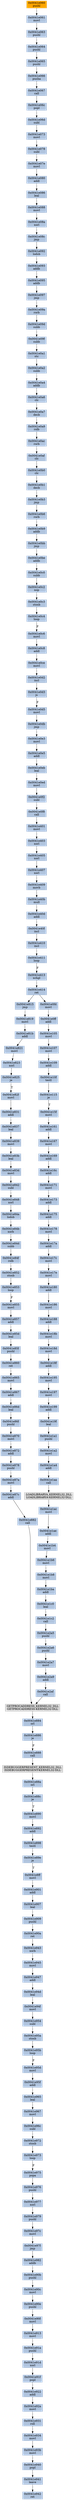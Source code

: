 strict digraph G {
	graph [bgcolor=transparent,
		name=G
	];
	node [color=lightsteelblue,
		fillcolor=lightsteelblue,
		shape=rectangle,
		style=filled
	];
	"0x0041e973"	[label="0x0041e973
loop"];
	"0x0041e975"	[label="0x0041e975
popa"];
	"0x0041e973" -> "0x0041e975"	[color="#000000",
		label=F];
	"0x0041e1b8"	[label="0x0041e1b8
movl"];
	"0x0041e1ba"	[label="0x0041e1ba
addl"];
	"0x0041e1b8" -> "0x0041e1ba"	[color="#000000"];
	"0x0041e0a4"	[label="0x0041e0a4
addb"];
	"0x0041e0a6"	[label="0x0041e0a6
clc"];
	"0x0041e0a4" -> "0x0041e0a6"	[color="#000000"];
	"0x0041e2a5"	[label="0x0041e2a5
pushl"];
	"0x0041e2a6"	[label="0x0041e2a6
pushl"];
	"0x0041e2a5" -> "0x0041e2a6"	[color="#000000"];
	"0x0041e941"	[label="0x0041e941
leave"];
	"0x0041e942"	[label="0x0041e942
ret"];
	"0x0041e941" -> "0x0041e942"	[color="#000000"];
	"0x0041e947"	[label="0x0041e947
addl"];
	"0x0041e94d"	[label="0x0041e94d
leal"];
	"0x0041e947" -> "0x0041e94d"	[color="#000000"];
	"0x0041e18b"	[label="0x0041e18b
movl"];
	"0x0041e18d"	[label="0x0041e18d
movl"];
	"0x0041e18b" -> "0x0041e18d"	[color="#000000"];
	"0x0041e1a1"	[label="0x0041e1a1
pushl"];
	"0x0041e1a2"	[label="0x0041e1a2
movl"];
	"0x0041e1a1" -> "0x0041e1a2"	[color="#000000"];
	"0x0041e15f"	[label="0x0041e15f
movl"];
	"0x0041e161"	[label="0x0041e161
addl"];
	"0x0041e15f" -> "0x0041e161"	[color="#000000"];
	"0x0041e1a4"	[label="0x0041e1a4
addl"];
	"0x0041e1a2" -> "0x0041e1a4"	[color="#000000"];
	"0x0041e839"	[label="0x0041e839
movl"];
	"0x0041e83b"	[label="0x0041e83b
leal"];
	"0x0041e839" -> "0x0041e83b"	[color="#000000"];
	"0x0041e815"	[label="0x0041e815
jmp"];
	"0x0041e819"	[label="0x0041e819
movl"];
	"0x0041e815" -> "0x0041e819"	[color="#000000"];
	GETPROCADDRESS_KERNEL32_DLL	[color=lightgrey,
		fillcolor=lightgrey,
		label="GETPROCADDRESS_KERNEL32_DLL
GETPROCADDRESS-KERNEL32-DLL"];
	"0x0041e884"	[label="0x0041e884
orl"];
	GETPROCADDRESS_KERNEL32_DLL -> "0x0041e884"	[color="#000000"];
	"0x0041e954"	[label="0x0041e954
subl"];
	"0x0041e95a"	[label="0x0041e95a
stosb"];
	"0x0041e954" -> "0x0041e95a"	[color="#000000"];
	"0x0041e0a2"	[label="0x0041e0a2
subb"];
	"0x0041e0a2" -> "0x0041e0a4"	[color="#000000"];
	"0x0041e1c2"	[label="0x0041e1c2
call"];
	"0x0041e1c2" -> "0x0041e2a5"	[color="#000000"];
	"0x0041e0d2"	[label="0x0041e0d2
incl"];
	"0x0041e0d3"	[label="0x0041e0d3
js"];
	"0x0041e0d2" -> "0x0041e0d3"	[color="#000000"];
	"0x0041e0b9"	[label="0x0041e0b9
addb"];
	"0x0041e0bb"	[label="0x0041e0bb
jmp"];
	"0x0041e0b9" -> "0x0041e0bb"	[color="#000000"];
	"0x0041e0f8"	[label="0x0041e0f8
call"];
	"0x0041e401"	[label="0x0041e401
movl"];
	"0x0041e0f8" -> "0x0041e401"	[color="#000000"];
	"0x0041e831"	[label="0x0041e831
addl"];
	"0x0041e837"	[label="0x0041e837
leal"];
	"0x0041e831" -> "0x0041e837"	[color="#000000"];
	"0x0041e898"	[label="0x0041e898
testl"];
	"0x0041e89e"	[label="0x0041e89e
je"];
	"0x0041e898" -> "0x0041e89e"	[color="#000000"];
	"0x0041e931"	[label="0x0041e931
roll"];
	"0x0041e934"	[label="0x0041e934
movl"];
	"0x0041e931" -> "0x0041e934"	[color="#000000"];
	"0x0041e180"	[label="0x0041e180
addl"];
	"0x0041e186"	[label="0x0041e186
movl"];
	"0x0041e180" -> "0x0041e186"	[color="#000000"];
	"0x0041e167"	[label="0x0041e167
movl"];
	"0x0041e161" -> "0x0041e167"	[color="#000000"];
	"0x0041e90e"	[label="0x0041e90e
pushl"];
	"0x0041e90f"	[label="0x0041e90f
movl"];
	"0x0041e90e" -> "0x0041e90f"	[color="#000000"];
	"0x0041e0c6"	[label="0x0041e0c6
movl"];
	"0x0041e0c8"	[label="0x0041e0c8
addl"];
	"0x0041e0c6" -> "0x0041e0c8"	[color="#000000"];
	"0x0041e901"	[label="0x0041e901
addl"];
	"0x0041e907"	[label="0x0041e907
leal"];
	"0x0041e901" -> "0x0041e907"	[color="#000000"];
	"0x0041e0be"	[label="0x0041e0be
addb"];
	"0x0041e0c0"	[label="0x0041e0c0
subb"];
	"0x0041e0be" -> "0x0041e0c0"	[color="#000000"];
	"0x0041e08a"	[label="0x0041e08a
xorl"];
	"0x0041e08c"	[label="0x0041e08c
jmp"];
	"0x0041e08a" -> "0x0041e08c"	[color="#000000"];
	"0x0041e837" -> "0x0041e839"	[color="#000000"];
	"0x0041e063"	[label="0x0041e063
pushl"];
	"0x0041e064"	[label="0x0041e064
pushl"];
	"0x0041e063" -> "0x0041e064"	[color="#000000"];
	"0x0041e086"	[label="0x0041e086
leal"];
	"0x0041e088"	[label="0x0041e088
movl"];
	"0x0041e086" -> "0x0041e088"	[color="#000000"];
	"0x0041e857"	[label="0x0041e857
addl"];
	"0x0041e85d"	[label="0x0041e85d
leal"];
	"0x0041e857" -> "0x0041e85d"	[color="#000000"];
	"0x0041e095"	[label="0x0041e095
addb"];
	"0x0041e097"	[label="0x0041e097
jmp"];
	"0x0041e095" -> "0x0041e097"	[color="#000000"];
	"0x0041e0fd"	[label="0x0041e0fd
movl"];
	"0x0041e0ff"	[label="0x0041e0ff
addl"];
	"0x0041e0fd" -> "0x0041e0ff"	[color="#000000"];
	"0x0041e195"	[label="0x0041e195
movl"];
	"0x0041e197"	[label="0x0041e197
movl"];
	"0x0041e195" -> "0x0041e197"	[color="#000000"];
	"0x0041e078"	[label="0x0041e078
subl"];
	"0x0041e07e"	[label="0x0041e07e
movl"];
	"0x0041e078" -> "0x0041e07e"	[color="#000000"];
	"0x0041e0a7"	[label="0x0041e0a7
decb"];
	"0x0041e0a6" -> "0x0041e0a7"	[color="#000000"];
	"0x0041e96c"	[label="0x0041e96c
subl"];
	"0x0041e972"	[label="0x0041e972
stosb"];
	"0x0041e96c" -> "0x0041e972"	[color="#000000"];
	"0x0041e943"	[label="0x0041e943
xorb"];
	"0x0041e945"	[label="0x0041e945
movl"];
	"0x0041e943" -> "0x0041e945"	[color="#000000"];
	"0x0041e065"	[label="0x0041e065
pushl"];
	"0x0041e066"	[label="0x0041e066
pusha"];
	"0x0041e065" -> "0x0041e066"	[color="#000000"];
	"0x0041e0db"	[label="0x0041e0db
jmp"];
	"0x0041e0e3"	[label="0x0041e0e3
movl"];
	"0x0041e0db" -> "0x0041e0e3"	[color="#000000"];
	"0x0041e823"	[label="0x0041e823
xorl"];
	"0x0041e825"	[label="0x0041e825
je"];
	"0x0041e823" -> "0x0041e825"	[color="#000000"];
	"0x0041e17c"	[label="0x0041e17c
movl"];
	"0x0041e17e"	[label="0x0041e17e
movl"];
	"0x0041e17c" -> "0x0041e17e"	[color="#000000"];
	"0x0041e853"	[label="0x0041e853
loop"];
	"0x0041e855"	[label="0x0041e855
movl"];
	"0x0041e853" -> "0x0041e855"	[color="#000000",
		label=F];
	"0x0041e87a"	[label="0x0041e87a
movl"];
	"0x0041e87c"	[label="0x0041e87c
addl"];
	"0x0041e87a" -> "0x0041e87c"	[color="#000000"];
	"0x0041e965"	[label="0x0041e965
leal"];
	"0x0041e967"	[label="0x0041e967
movl"];
	"0x0041e965" -> "0x0041e967"	[color="#000000"];
	"0x0041e976"	[label="0x0041e976
pushl"];
	"0x0041e975" -> "0x0041e976"	[color="#000000"];
	"0x0041e92a"	[label="0x0041e92a
movl"];
	"0x0041e92a" -> "0x0041e931"	[color="#000000"];
	"0x0041e2af"	[label="0x0041e2af
call"];
	"0x0041e2af" -> GETPROCADDRESS_KERNEL32_DLL	[color="#000000"];
	"0x0041e865"	[label="0x0041e865
movl"];
	"0x0041e867"	[label="0x0041e867
addl"];
	"0x0041e865" -> "0x0041e867"	[color="#000000"];
	"0x0041e1c0"	[label="0x0041e1c0
leal"];
	"0x0041e1ba" -> "0x0041e1c0"	[color="#000000"];
	"0x0041e95b"	[label="0x0041e95b
loop"];
	"0x0041e95d"	[label="0x0041e95d
movl"];
	"0x0041e95b" -> "0x0041e95d"	[color="#000000",
		label=F];
	"0x0041e40d"	[label="0x0041e40d
addl"];
	"0x0041e40f"	[label="0x0041e40f
incl"];
	"0x0041e40d" -> "0x0041e40f"	[color="#000000"];
	"0x0041e0c2"	[label="0x0041e0c2
nop"];
	"0x0041e0c0" -> "0x0041e0c2"	[color="#000000"];
	"0x0041e86d"	[label="0x0041e86d
leal"];
	"0x0041e86f"	[label="0x0041e86f
pushl"];
	"0x0041e86d" -> "0x0041e86f"	[color="#000000"];
	"0x0041e088" -> "0x0041e08a"	[color="#000000"];
	"0x0041e93b"	[label="0x0041e93b
movl"];
	"0x0041e934" -> "0x0041e93b"	[color="#000000"];
	"0x0041e95a" -> "0x0041e95b"	[color="#000000"];
	"0x0041e17e" -> "0x0041e180"	[color="#000000"];
	"0x0041e870"	[label="0x0041e870
movl"];
	"0x0041e872"	[label="0x0041e872
addl"];
	"0x0041e870" -> "0x0041e872"	[color="#000000"];
	"0x0041e1aa"	[label="0x0041e1aa
call"];
	LOADLIBRARYA_KERNEL32_DLL	[color=lightgrey,
		fillcolor=lightgrey,
		label="LOADLIBRARYA_KERNEL32_DLL
LOADLIBRARYA-KERNEL32-DLL"];
	"0x0041e1aa" -> LOADLIBRARYA_KERNEL32_DLL	[color="#000000"];
	"0x0041e178"	[label="0x0041e178
movl"];
	"0x0041e17a"	[label="0x0041e17a
addl"];
	"0x0041e178" -> "0x0041e17a"	[color="#000000"];
	"0x0041e080"	[label="0x0041e080
addl"];
	"0x0041e080" -> "0x0041e086"	[color="#000000"];
	"0x0041e882"	[label="0x0041e882
call"];
	"0x0041e882" -> GETPROCADDRESS_KERNEL32_DLL	[color="#000000"];
	"0x0041e878"	[label="0x0041e878
pushl"];
	"0x0041e872" -> "0x0041e878"	[color="#000000"];
	"0x0041e09f"	[label="0x0041e09f
subb"];
	"0x0041e0a1"	[label="0x0041e0a1
stc"];
	"0x0041e09f" -> "0x0041e0a1"	[color="#000000"];
	"0x0041e842"	[label="0x0041e842
subl"];
	"0x0041e848"	[label="0x0041e848
xorl"];
	"0x0041e842" -> "0x0041e848"	[color="#000000"];
	"0x0041e199"	[label="0x0041e199
addl"];
	"0x0041e19f"	[label="0x0041e19f
leal"];
	"0x0041e199" -> "0x0041e19f"	[color="#000000"];
	"0x0041e19f" -> "0x0041e1a1"	[color="#000000"];
	"0x0041e0a9"	[label="0x0041e0a9
rolb"];
	"0x0041e0a7" -> "0x0041e0a9"	[color="#000000"];
	"0x0041e84d"	[label="0x0041e84d
subb"];
	"0x0041e84f"	[label="0x0041e84f
rolb"];
	"0x0041e84d" -> "0x0041e84f"	[color="#000000"];
	"0x0041e91d"	[label="0x0041e91d
xorl"];
	"0x0041e91f"	[label="0x0041e91f
popl"];
	"0x0041e91d" -> "0x0041e91f"	[color="#000000"];
	"0x0041e91a"	[label="0x0041e91a
pushl"];
	"0x0041e91a" -> "0x0041e91d"	[color="#000000"];
	"0x0041e115"	[label="0x0041e115
je"];
	"0x0041e115" -> "0x0041e15f"	[color="#000000",
		label=T];
	"0x0041e8ff"	[label="0x0041e8ff
movl"];
	"0x0041e8ff" -> "0x0041e901"	[color="#000000"];
	"0x0041e175"	[label="0x0041e175
addl"];
	"0x0041e175" -> "0x0041e178"	[color="#000000"];
	"0x0041e413"	[label="0x0041e413
xchgl"];
	"0x0041e414"	[label="0x0041e414
ret"];
	"0x0041e413" -> "0x0041e414"	[color="#000000"];
	"0x0041e2a9"	[label="0x0041e2a9
addl"];
	"0x0041e2a9" -> "0x0041e2af"	[color="#000000"];
	"0x0041e0ce"	[label="0x0041e0ce
movl"];
	"0x0041e0ce" -> "0x0041e0d2"	[color="#000000"];
	"0x0041e84a"	[label="0x0041e84a
lodsb"];
	"0x0041e848" -> "0x0041e84a"	[color="#000000"];
	"0x0041e411"	[label="0x0041e411
loop"];
	"0x0041e411" -> "0x0041e413"	[color="#000000",
		label=F];
	"0x0041e1ac"	[label="0x0041e1ac
movl"];
	"0x0041e1ae"	[label="0x0041e1ae
addl"];
	"0x0041e1ac" -> "0x0041e1ae"	[color="#000000"];
	"0x0041e1b4"	[label="0x0041e1b4
movl"];
	"0x0041e1ae" -> "0x0041e1b4"	[color="#000000"];
	"0x0041e90c"	[label="0x0041e90c
movl"];
	"0x0041e90c" -> "0x0041e90e"	[color="#000000"];
	"0x0041e092"	[label="0x0041e092
lodsb"];
	"0x0041e093"	[label="0x0041e093
addb"];
	"0x0041e092" -> "0x0041e093"	[color="#000000"];
	"0x0041e886"	[label="0x0041e886
je"];
	"0x0041e884" -> "0x0041e886"	[color="#000000"];
	"0x0041e0d5"	[label="0x0041e0d5
movl"];
	"0x0041e0d5" -> "0x0041e0db"	[color="#000000"];
	"0x0041e169"	[label="0x0041e169
addl"];
	"0x0041e167" -> "0x0041e169"	[color="#000000"];
	"0x0041e89e" -> "0x0041e8ff"	[color="#000000",
		label=T];
	"0x0041e0e5"	[label="0x0041e0e5
addl"];
	"0x0041e0e3" -> "0x0041e0e5"	[color="#000000"];
	"0x0041e84b"	[label="0x0041e84b
xorb"];
	"0x0041e84b" -> "0x0041e84d"	[color="#000000"];
	"0x0041e409"	[label="0x0041e409
movb"];
	"0x0041e40b"	[label="0x0041e40b
mull"];
	"0x0041e409" -> "0x0041e40b"	[color="#000000"];
	"0x0041e073"	[label="0x0041e073
movl"];
	"0x0041e073" -> "0x0041e078"	[color="#000000"];
	"0x0041e060"	[color=lightgrey,
		fillcolor=orange,
		label="0x0041e060
pushl"];
	"0x0041e061"	[label="0x0041e061
movl"];
	"0x0041e060" -> "0x0041e061"	[color="#000000"];
	"0x0041e878" -> "0x0041e87a"	[color="#000000"];
	"0x0041e16c"	[label="0x0041e16c
addl"];
	"0x0041e171"	[label="0x0041e171
movl"];
	"0x0041e16c" -> "0x0041e171"	[color="#000000"];
	"0x0041e067"	[label="0x0041e067
call"];
	"0x0041e06c"	[label="0x0041e06c
popl"];
	"0x0041e067" -> "0x0041e06c"	[color="#000000"];
	"0x0041e188"	[label="0x0041e188
addl"];
	"0x0041e188" -> "0x0041e18b"	[color="#000000"];
	"0x0041e407"	[label="0x0041e407
xorl"];
	"0x0041e407" -> "0x0041e409"	[color="#000000"];
	"0x0041e84a" -> "0x0041e84b"	[color="#000000"];
	"0x0041e890"	[label="0x0041e890
movl"];
	"0x0041e892"	[label="0x0041e892
addl"];
	"0x0041e890" -> "0x0041e892"	[color="#000000"];
	"0x0041e888"	[label="0x0041e888
call"];
	ISDEBUGGERPRESENT_KERNEL32_DLL	[color=lightgrey,
		fillcolor=lightgrey,
		label="ISDEBUGGERPRESENT_KERNEL32_DLL
ISDEBUGGERPRESENT-KERNEL32-DLL"];
	"0x0041e888" -> ISDEBUGGERPRESENT_KERNEL32_DLL	[color="#000000"];
	"0x0041e867" -> "0x0041e86d"	[color="#000000"];
	"0x0041e10f"	[label="0x0041e10f
testl"];
	"0x0041e10f" -> "0x0041e115"	[color="#000000"];
	"0x0041e0eb"	[label="0x0041e0eb
leal"];
	"0x0041e0e5" -> "0x0041e0eb"	[color="#000000"];
	"0x0041e892" -> "0x0041e898"	[color="#000000"];
	"0x0041e0ed"	[label="0x0041e0ed
movl"];
	"0x0041e0eb" -> "0x0041e0ed"	[color="#000000"];
	"0x0041e88c"	[label="0x0041e88c
je"];
	"0x0041e88c" -> "0x0041e890"	[color="#000000",
		label=T];
	"0x0041e061" -> "0x0041e063"	[color="#000000"];
	"0x0041e06d"	[label="0x0041e06d
subl"];
	"0x0041e06c" -> "0x0041e06d"	[color="#000000"];
	"0x0041e81b"	[label="0x0041e81b
addl"];
	"0x0041e821"	[label="0x0041e821
movl"];
	"0x0041e81b" -> "0x0041e821"	[color="#000000"];
	"0x0041e093" -> "0x0041e095"	[color="#000000"];
	"0x0041e09a"	[label="0x0041e09a
rorb"];
	"0x0041e09d"	[label="0x0041e09d
subb"];
	"0x0041e09a" -> "0x0041e09d"	[color="#000000"];
	"0x0041e977"	[label="0x0041e977
xorl"];
	"0x0041e976" -> "0x0041e977"	[color="#000000"];
	"0x0041e94f"	[label="0x0041e94f
movl"];
	"0x0041e94d" -> "0x0041e94f"	[color="#000000"];
	"0x0041e821" -> "0x0041e823"	[color="#000000"];
	"0x0041e197" -> "0x0041e199"	[color="#000000"];
	"0x0041e17a" -> "0x0041e17c"	[color="#000000"];
	"0x0041e982"	[label="0x0041e982
addb"];
	"0x0041e90b"	[label="0x0041e90b
pushl"];
	"0x0041e982" -> "0x0041e90b"	[color="#000000"];
	"0x0041e09d" -> "0x0041e09f"	[color="#000000"];
	"0x0041e90b" -> "0x0041e90c"	[color="#000000"];
	"0x0041e097" -> "0x0041e09a"	[color="#000000"];
	"0x0041e186" -> "0x0041e188"	[color="#000000"];
	"0x0041e94f" -> "0x0041e954"	[color="#000000"];
	"0x0041e18f"	[label="0x0041e18f
addl"];
	"0x0041e18f" -> "0x0041e195"	[color="#000000"];
	"0x0041e18d" -> "0x0041e18f"	[color="#000000"];
	"0x0041e066" -> "0x0041e067"	[color="#000000"];
	"0x0041e0c4"	[label="0x0041e0c4
loop"];
	"0x0041e0c4" -> "0x0041e0c6"	[color="#000000",
		label=F];
	"0x0041e1c0" -> "0x0041e1c2"	[color="#000000"];
	"0x0041e40b" -> "0x0041e40d"	[color="#000000"];
	"0x0041e173"	[label="0x0041e173
addl"];
	"0x0041e173" -> "0x0041e175"	[color="#000000"];
	"0x0041e852"	[label="0x0041e852
stosb"];
	"0x0041e852" -> "0x0041e853"	[color="#000000"];
	"0x0041e972" -> "0x0041e973"	[color="#000000"];
	"0x0041e2a7"	[label="0x0041e2a7
movl"];
	"0x0041e2a6" -> "0x0041e2a7"	[color="#000000"];
	"0x0041e95f"	[label="0x0041e95f
addl"];
	"0x0041e95d" -> "0x0041e95f"	[color="#000000"];
	"0x0041e403"	[label="0x0041e403
xorl"];
	"0x0041e405"	[label="0x0041e405
xorl"];
	"0x0041e403" -> "0x0041e405"	[color="#000000"];
	"0x0041e86f" -> "0x0041e870"	[color="#000000"];
	"0x0041e0c3"	[label="0x0041e0c3
stosb"];
	"0x0041e0c3" -> "0x0041e0c4"	[color="#000000"];
	"0x0041e0bb" -> "0x0041e0be"	[color="#000000"];
	"0x0041e85f"	[label="0x0041e85f
pushl"];
	"0x0041e85d" -> "0x0041e85f"	[color="#000000"];
	"0x0041e82f"	[label="0x0041e82f
movl"];
	"0x0041e82f" -> "0x0041e831"	[color="#000000"];
	"0x0041e940"	[label="0x0041e940
popl"];
	"0x0041e940" -> "0x0041e941"	[color="#000000"];
	"0x0041e0d3" -> "0x0041e0d5"	[color="#000000",
		label=F];
	"0x0041e84f" -> "0x0041e852"	[color="#000000"];
	"0x0041e169" -> "0x0041e16c"	[color="#000000"];
	"0x0041e064" -> "0x0041e065"	[color="#000000"];
	"0x0041e109"	[label="0x0041e109
addl"];
	"0x0041e109" -> "0x0041e10f"	[color="#000000"];
	"0x0041e410"	[label="0x0041e410
incl"];
	"0x0041e40f" -> "0x0041e410"	[color="#000000"];
	"0x0041e0c2" -> "0x0041e0c3"	[color="#000000"];
	"0x0041e886" -> "0x0041e888"	[color="#000000",
		label=F];
	"0x0041e1a4" -> "0x0041e1aa"	[color="#000000"];
	"0x0041e06d" -> "0x0041e073"	[color="#000000"];
	"0x0041e87c" -> "0x0041e882"	[color="#000000"];
	"0x0041e97f"	[label="0x0041e97f
jmp"];
	"0x0041e97f" -> "0x0041e982"	[color="#000000"];
	"0x0041e0af"	[label="0x0041e0af
clc"];
	"0x0041e0b0"	[label="0x0041e0b0
clc"];
	"0x0041e0af" -> "0x0041e0b0"	[color="#000000"];
	"0x0041e410" -> "0x0041e411"	[color="#000000"];
	"0x0041e819" -> "0x0041e81b"	[color="#000000"];
	"0x0041e0ac"	[label="0x0041e0ac
rorb"];
	"0x0041e0a9" -> "0x0041e0ac"	[color="#000000"];
	"0x0041e979"	[label="0x0041e979
pushl"];
	"0x0041e977" -> "0x0041e979"	[color="#000000"];
	"0x0041e0ac" -> "0x0041e0af"	[color="#000000"];
	"0x0041e07e" -> "0x0041e080"	[color="#000000"];
	"0x0041e97c"	[label="0x0041e97c
movl"];
	"0x0041e979" -> "0x0041e97c"	[color="#000000"];
	"0x0041e83d"	[label="0x0041e83d
movl"];
	"0x0041e83b" -> "0x0041e83d"	[color="#000000"];
	"0x0041e88a"	[label="0x0041e88a
orl"];
	"0x0041e88a" -> "0x0041e88c"	[color="#000000"];
	"0x0041e90a"	[label="0x0041e90a
ret"];
	"0x0041e90a" -> "0x0041e943"	[color="#000000"];
	"0x0041e1b6"	[label="0x0041e1b6
movl"];
	"0x0041e1b4" -> "0x0041e1b6"	[color="#000000"];
	"0x0041e860"	[label="0x0041e860
ret"];
	"0x0041e860" -> "0x0041e865"	[color="#000000"];
	"0x0041e171" -> "0x0041e173"	[color="#000000"];
	"0x0041e913"	[label="0x0041e913
movl"];
	"0x0041e90f" -> "0x0041e913"	[color="#000000"];
	"0x0041e0b1"	[label="0x0041e0b1
decb"];
	"0x0041e0b0" -> "0x0041e0b1"	[color="#000000"];
	LOADLIBRARYA_KERNEL32_DLL -> "0x0041e1ac"	[color="#000000"];
	"0x0041e405" -> "0x0041e407"	[color="#000000"];
	"0x0041e967" -> "0x0041e96c"	[color="#000000"];
	"0x0041e0b6"	[label="0x0041e0b6
rorb"];
	"0x0041e0b6" -> "0x0041e0b9"	[color="#000000"];
	"0x0041e922"	[label="0x0041e922
addl"];
	"0x0041e922" -> "0x0041e92a"	[color="#000000"];
	"0x0041e825" -> "0x0041e82f"	[color="#000000",
		label=T];
	"0x0041e95f" -> "0x0041e965"	[color="#000000"];
	"0x0041e945" -> "0x0041e947"	[color="#000000"];
	"0x0041e107"	[label="0x0041e107
movl"];
	"0x0041e107" -> "0x0041e109"	[color="#000000"];
	"0x0041e0b3"	[label="0x0041e0b3
jmp"];
	"0x0041e0b3" -> "0x0041e0b6"	[color="#000000"];
	"0x0041e0f2"	[label="0x0041e0f2
subl"];
	"0x0041e0ed" -> "0x0041e0f2"	[color="#000000"];
	"0x0041e0a1" -> "0x0041e0a2"	[color="#000000"];
	"0x0041e0f2" -> "0x0041e0f8"	[color="#000000"];
	"0x0041e0b1" -> "0x0041e0b3"	[color="#000000"];
	"0x0041e401" -> "0x0041e403"	[color="#000000"];
	"0x0041e08c" -> "0x0041e092"	[color="#000000"];
	"0x0041e913" -> "0x0041e91a"	[color="#000000"];
	"0x0041e91f" -> "0x0041e922"	[color="#000000"];
	ISDEBUGGERPRESENT_KERNEL32_DLL -> "0x0041e88a"	[color="#000000"];
	"0x0041e105"	[label="0x0041e105
movl"];
	"0x0041e0ff" -> "0x0041e105"	[color="#000000"];
	"0x0041e85f" -> "0x0041e860"	[color="#000000"];
	"0x0041e855" -> "0x0041e857"	[color="#000000"];
	"0x0041e909"	[label="0x0041e909
pushl"];
	"0x0041e909" -> "0x0041e90a"	[color="#000000"];
	"0x0041e97c" -> "0x0041e97f"	[color="#000000"];
	"0x0041e2a7" -> "0x0041e2a9"	[color="#000000"];
	"0x0041e105" -> "0x0041e107"	[color="#000000"];
	"0x0041e1b6" -> "0x0041e1b8"	[color="#000000"];
	"0x0041e83d" -> "0x0041e842"	[color="#000000"];
	"0x0041e907" -> "0x0041e909"	[color="#000000"];
	"0x0041e414" -> "0x0041e815"	[color="#000000"];
	"0x0041e414" -> "0x0041e0fd"	[color="#000000"];
	"0x0041e0c8" -> "0x0041e0ce"	[color="#000000"];
	"0x0041e93b" -> "0x0041e940"	[color="#000000"];
}
